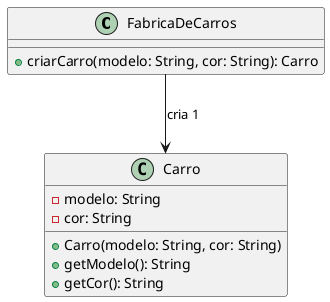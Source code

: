 @startuml Criador
class FabricaDeCarros {
    +criarCarro(modelo: String, cor: String): Carro
}

class Carro {
    -modelo: String
    -cor: String

    +Carro(modelo: String, cor: String)
    +getModelo(): String
    +getCor(): String
}

FabricaDeCarros --> Carro: cria 1
@enduml
